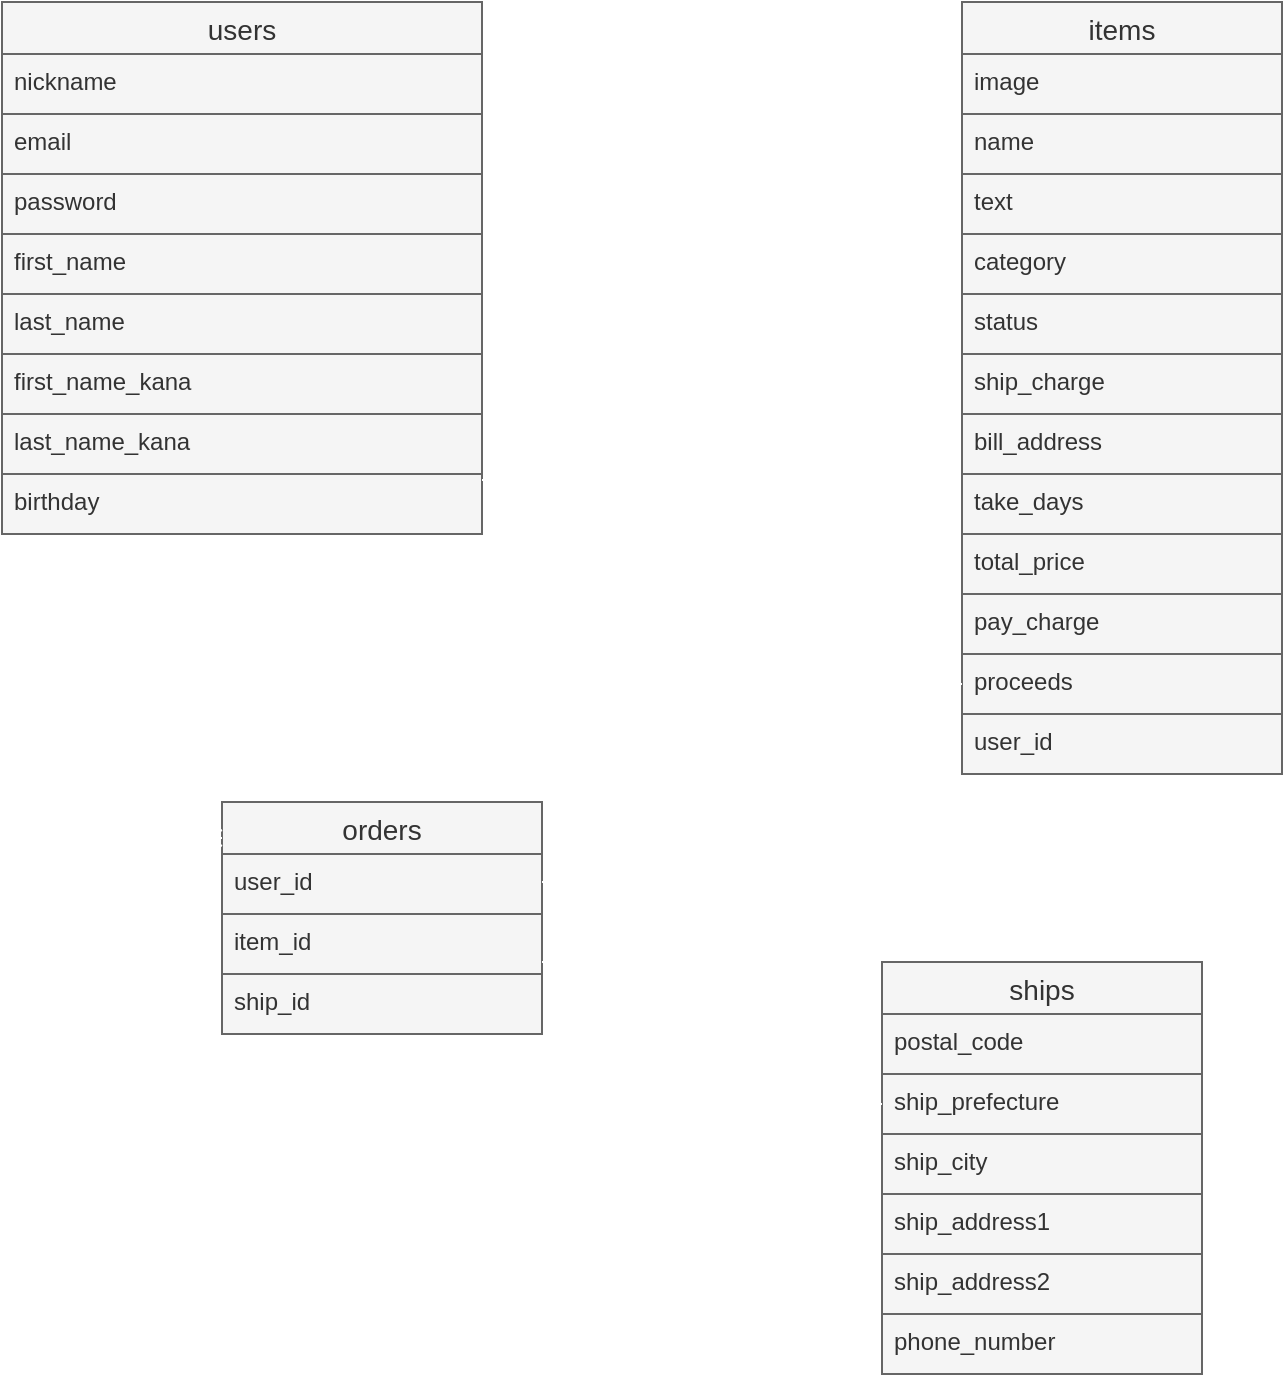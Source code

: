 <mxfile>
    <diagram id="Dk6d78-6k9tJiHOE8J6M" name="ページ1">
        <mxGraphModel dx="475" dy="542" grid="1" gridSize="10" guides="1" tooltips="1" connect="1" arrows="1" fold="1" page="1" pageScale="1" pageWidth="827" pageHeight="1169" math="0" shadow="0">
            <root>
                <mxCell id="0"/>
                <mxCell id="1" parent="0"/>
                <mxCell id="jr_NJqH5lLaOTcMTFOri-54" value="" style="edgeStyle=entityRelationEdgeStyle;fontSize=12;html=1;endArrow=ERmany;exitX=1.008;exitY=0.867;exitDx=0;exitDy=0;exitPerimeter=0;entryX=-0.012;entryY=0.867;entryDx=0;entryDy=0;entryPerimeter=0;endFill=0;startArrow=ERone;startFill=0;fillColor=#f5f5f5;strokeColor=#FFFFFF;" edge="1" parent="1" source="jr_NJqH5lLaOTcMTFOri-61" target="jr_NJqH5lLaOTcMTFOri-70">
                    <mxGeometry width="100" height="100" relative="1" as="geometry">
                        <mxPoint x="280" y="161.99" as="sourcePoint"/>
                        <mxPoint x="465" y="162" as="targetPoint"/>
                    </mxGeometry>
                </mxCell>
                <mxCell id="jr_NJqH5lLaOTcMTFOri-59" value="users" style="swimlane;fontStyle=0;childLayout=stackLayout;horizontal=1;startSize=26;horizontalStack=0;resizeParent=1;resizeParentMax=0;resizeLast=0;collapsible=1;marginBottom=0;align=center;fontSize=14;fillColor=#f5f5f5;fontColor=#333333;strokeColor=#666666;" vertex="1" parent="1">
                    <mxGeometry x="40" y="80" width="240" height="266" as="geometry">
                        <mxRectangle x="40" y="80" width="50" height="26" as="alternateBounds"/>
                    </mxGeometry>
                </mxCell>
                <mxCell id="jr_NJqH5lLaOTcMTFOri-60" value="nickname" style="text;strokeColor=#666666;fillColor=#f5f5f5;spacingLeft=4;spacingRight=4;overflow=hidden;rotatable=0;points=[[0,0.5],[1,0.5]];portConstraint=eastwest;fontSize=12;fontColor=#333333;" vertex="1" parent="jr_NJqH5lLaOTcMTFOri-59">
                    <mxGeometry y="26" width="240" height="30" as="geometry"/>
                </mxCell>
                <mxCell id="jr_NJqH5lLaOTcMTFOri-61" value="email" style="text;strokeColor=#666666;fillColor=#f5f5f5;spacingLeft=4;spacingRight=4;overflow=hidden;rotatable=0;points=[[0,0.5],[1,0.5]];portConstraint=eastwest;fontSize=12;fontColor=#333333;" vertex="1" parent="jr_NJqH5lLaOTcMTFOri-59">
                    <mxGeometry y="56" width="240" height="30" as="geometry"/>
                </mxCell>
                <mxCell id="jr_NJqH5lLaOTcMTFOri-62" value="password" style="text;strokeColor=#666666;fillColor=#f5f5f5;spacingLeft=4;spacingRight=4;overflow=hidden;rotatable=0;points=[[0,0.5],[1,0.5]];portConstraint=eastwest;fontSize=12;fontColor=#333333;" vertex="1" parent="jr_NJqH5lLaOTcMTFOri-59">
                    <mxGeometry y="86" width="240" height="30" as="geometry"/>
                </mxCell>
                <mxCell id="jr_NJqH5lLaOTcMTFOri-63" value="first_name" style="text;strokeColor=#666666;fillColor=#f5f5f5;spacingLeft=4;spacingRight=4;overflow=hidden;rotatable=0;points=[[0,0.5],[1,0.5]];portConstraint=eastwest;fontSize=12;fontColor=#333333;" vertex="1" parent="jr_NJqH5lLaOTcMTFOri-59">
                    <mxGeometry y="116" width="240" height="30" as="geometry"/>
                </mxCell>
                <mxCell id="jr_NJqH5lLaOTcMTFOri-65" value="last_name" style="text;spacingLeft=4;spacingRight=4;overflow=hidden;rotatable=0;points=[[0,0.5],[1,0.5]];portConstraint=eastwest;fontSize=12;fillColor=#f5f5f5;fontColor=#333333;strokeColor=#666666;" vertex="1" parent="jr_NJqH5lLaOTcMTFOri-59">
                    <mxGeometry y="146" width="240" height="30" as="geometry"/>
                </mxCell>
                <mxCell id="jr_NJqH5lLaOTcMTFOri-64" value="first_name_kana" style="text;strokeColor=#666666;fillColor=#f5f5f5;spacingLeft=4;spacingRight=4;overflow=hidden;rotatable=0;points=[[0,0.5],[1,0.5]];portConstraint=eastwest;fontSize=12;fontColor=#333333;" vertex="1" parent="jr_NJqH5lLaOTcMTFOri-59">
                    <mxGeometry y="176" width="240" height="30" as="geometry"/>
                </mxCell>
                <mxCell id="jr_NJqH5lLaOTcMTFOri-66" value="last_name_kana" style="text;strokeColor=#666666;fillColor=#f5f5f5;spacingLeft=4;spacingRight=4;overflow=hidden;rotatable=0;points=[[0,0.5],[1,0.5]];portConstraint=eastwest;fontSize=12;fontColor=#333333;" vertex="1" parent="jr_NJqH5lLaOTcMTFOri-59">
                    <mxGeometry y="206" width="240" height="30" as="geometry"/>
                </mxCell>
                <mxCell id="jr_NJqH5lLaOTcMTFOri-67" value="birthday" style="text;strokeColor=#666666;fillColor=#f5f5f5;spacingLeft=4;spacingRight=4;overflow=hidden;rotatable=0;points=[[0,0.5],[1,0.5]];portConstraint=eastwest;fontSize=12;fontColor=#333333;" vertex="1" parent="jr_NJqH5lLaOTcMTFOri-59">
                    <mxGeometry y="236" width="240" height="30" as="geometry"/>
                </mxCell>
                <mxCell id="jr_NJqH5lLaOTcMTFOri-68" value="items" style="swimlane;fontStyle=0;childLayout=stackLayout;horizontal=1;startSize=26;horizontalStack=0;resizeParent=1;resizeParentMax=0;resizeLast=0;collapsible=1;marginBottom=0;align=center;fontSize=14;fillColor=#f5f5f5;fontColor=#333333;strokeColor=#666666;" vertex="1" parent="1">
                    <mxGeometry x="520" y="80" width="160" height="386" as="geometry"/>
                </mxCell>
                <mxCell id="jr_NJqH5lLaOTcMTFOri-69" value="image" style="text;strokeColor=#666666;fillColor=#f5f5f5;spacingLeft=4;spacingRight=4;overflow=hidden;rotatable=0;points=[[0,0.5],[1,0.5]];portConstraint=eastwest;fontSize=12;fontColor=#333333;" vertex="1" parent="jr_NJqH5lLaOTcMTFOri-68">
                    <mxGeometry y="26" width="160" height="30" as="geometry"/>
                </mxCell>
                <mxCell id="jr_NJqH5lLaOTcMTFOri-70" value="name" style="text;strokeColor=#666666;fillColor=#f5f5f5;spacingLeft=4;spacingRight=4;overflow=hidden;rotatable=0;points=[[0,0.5],[1,0.5]];portConstraint=eastwest;fontSize=12;fontColor=#333333;" vertex="1" parent="jr_NJqH5lLaOTcMTFOri-68">
                    <mxGeometry y="56" width="160" height="30" as="geometry"/>
                </mxCell>
                <mxCell id="jr_NJqH5lLaOTcMTFOri-71" value="text" style="text;strokeColor=#666666;fillColor=#f5f5f5;spacingLeft=4;spacingRight=4;overflow=hidden;rotatable=0;points=[[0,0.5],[1,0.5]];portConstraint=eastwest;fontSize=12;fontColor=#333333;" vertex="1" parent="jr_NJqH5lLaOTcMTFOri-68">
                    <mxGeometry y="86" width="160" height="30" as="geometry"/>
                </mxCell>
                <mxCell id="jr_NJqH5lLaOTcMTFOri-72" value="category" style="text;strokeColor=#666666;fillColor=#f5f5f5;spacingLeft=4;spacingRight=4;overflow=hidden;rotatable=0;points=[[0,0.5],[1,0.5]];portConstraint=eastwest;fontSize=12;fontColor=#333333;" vertex="1" parent="jr_NJqH5lLaOTcMTFOri-68">
                    <mxGeometry y="116" width="160" height="30" as="geometry"/>
                </mxCell>
                <mxCell id="jr_NJqH5lLaOTcMTFOri-73" value="status" style="text;strokeColor=#666666;fillColor=#f5f5f5;spacingLeft=4;spacingRight=4;overflow=hidden;rotatable=0;points=[[0,0.5],[1,0.5]];portConstraint=eastwest;fontSize=12;fontColor=#333333;" vertex="1" parent="jr_NJqH5lLaOTcMTFOri-68">
                    <mxGeometry y="146" width="160" height="30" as="geometry"/>
                </mxCell>
                <mxCell id="jr_NJqH5lLaOTcMTFOri-74" value="ship_charge" style="text;strokeColor=#666666;fillColor=#f5f5f5;spacingLeft=4;spacingRight=4;overflow=hidden;rotatable=0;points=[[0,0.5],[1,0.5]];portConstraint=eastwest;fontSize=12;fontColor=#333333;" vertex="1" parent="jr_NJqH5lLaOTcMTFOri-68">
                    <mxGeometry y="176" width="160" height="30" as="geometry"/>
                </mxCell>
                <mxCell id="jr_NJqH5lLaOTcMTFOri-75" value="bill_address" style="text;strokeColor=#666666;fillColor=#f5f5f5;spacingLeft=4;spacingRight=4;overflow=hidden;rotatable=0;points=[[0,0.5],[1,0.5]];portConstraint=eastwest;fontSize=12;fontColor=#333333;" vertex="1" parent="jr_NJqH5lLaOTcMTFOri-68">
                    <mxGeometry y="206" width="160" height="30" as="geometry"/>
                </mxCell>
                <mxCell id="jr_NJqH5lLaOTcMTFOri-76" value="take_days" style="text;strokeColor=#666666;fillColor=#f5f5f5;spacingLeft=4;spacingRight=4;overflow=hidden;rotatable=0;points=[[0,0.5],[1,0.5]];portConstraint=eastwest;fontSize=12;fontColor=#333333;" vertex="1" parent="jr_NJqH5lLaOTcMTFOri-68">
                    <mxGeometry y="236" width="160" height="30" as="geometry"/>
                </mxCell>
                <mxCell id="jr_NJqH5lLaOTcMTFOri-77" value="total_price" style="text;strokeColor=#666666;fillColor=#f5f5f5;spacingLeft=4;spacingRight=4;overflow=hidden;rotatable=0;points=[[0,0.5],[1,0.5]];portConstraint=eastwest;fontSize=12;fontColor=#333333;" vertex="1" parent="jr_NJqH5lLaOTcMTFOri-68">
                    <mxGeometry y="266" width="160" height="30" as="geometry"/>
                </mxCell>
                <mxCell id="jr_NJqH5lLaOTcMTFOri-78" value="pay_charge" style="text;strokeColor=#666666;fillColor=#f5f5f5;spacingLeft=4;spacingRight=4;overflow=hidden;rotatable=0;points=[[0,0.5],[1,0.5]];portConstraint=eastwest;fontSize=12;fontColor=#333333;" vertex="1" parent="jr_NJqH5lLaOTcMTFOri-68">
                    <mxGeometry y="296" width="160" height="30" as="geometry"/>
                </mxCell>
                <mxCell id="jr_NJqH5lLaOTcMTFOri-79" value="proceeds" style="text;strokeColor=#666666;fillColor=#f5f5f5;spacingLeft=4;spacingRight=4;overflow=hidden;rotatable=0;points=[[0,0.5],[1,0.5]];portConstraint=eastwest;fontSize=12;fontColor=#333333;" vertex="1" parent="jr_NJqH5lLaOTcMTFOri-68">
                    <mxGeometry y="326" width="160" height="30" as="geometry"/>
                </mxCell>
                <mxCell id="jr_NJqH5lLaOTcMTFOri-80" value="user_id" style="text;strokeColor=#666666;fillColor=#f5f5f5;spacingLeft=4;spacingRight=4;overflow=hidden;rotatable=0;points=[[0,0.5],[1,0.5]];portConstraint=eastwest;fontSize=12;fontColor=#333333;" vertex="1" parent="jr_NJqH5lLaOTcMTFOri-68">
                    <mxGeometry y="356" width="160" height="30" as="geometry"/>
                </mxCell>
                <mxCell id="jr_NJqH5lLaOTcMTFOri-81" value="orders" style="swimlane;fontStyle=0;childLayout=stackLayout;horizontal=1;startSize=26;horizontalStack=0;resizeParent=1;resizeParentMax=0;resizeLast=0;collapsible=1;marginBottom=0;align=center;fontSize=14;fillColor=#f5f5f5;fontColor=#333333;strokeColor=#666666;" vertex="1" parent="1">
                    <mxGeometry x="150" y="480" width="160" height="116" as="geometry"/>
                </mxCell>
                <mxCell id="jr_NJqH5lLaOTcMTFOri-82" value="user_id" style="text;strokeColor=#666666;fillColor=#f5f5f5;spacingLeft=4;spacingRight=4;overflow=hidden;rotatable=0;points=[[0,0.5],[1,0.5]];portConstraint=eastwest;fontSize=12;fontColor=#333333;" vertex="1" parent="jr_NJqH5lLaOTcMTFOri-81">
                    <mxGeometry y="26" width="160" height="30" as="geometry"/>
                </mxCell>
                <mxCell id="jr_NJqH5lLaOTcMTFOri-86" value="item_id" style="text;strokeColor=#666666;fillColor=#f5f5f5;spacingLeft=4;spacingRight=4;overflow=hidden;rotatable=0;points=[[0,0.5],[1,0.5]];portConstraint=eastwest;fontSize=12;fontColor=#333333;" vertex="1" parent="jr_NJqH5lLaOTcMTFOri-81">
                    <mxGeometry y="56" width="160" height="30" as="geometry"/>
                </mxCell>
                <mxCell id="jr_NJqH5lLaOTcMTFOri-95" value="ship_id" style="text;strokeColor=#666666;fillColor=#f5f5f5;spacingLeft=4;spacingRight=4;overflow=hidden;rotatable=0;points=[[0,0.5],[1,0.5]];portConstraint=eastwest;fontSize=12;fontColor=#333333;" vertex="1" parent="jr_NJqH5lLaOTcMTFOri-81">
                    <mxGeometry y="86" width="160" height="30" as="geometry"/>
                </mxCell>
                <mxCell id="jr_NJqH5lLaOTcMTFOri-85" value="" style="edgeStyle=entityRelationEdgeStyle;fontSize=12;html=1;endArrow=ERmany;exitX=1;exitY=0.1;exitDx=0;exitDy=0;exitPerimeter=0;startArrow=ERone;startFill=0;startSize=6;endSize=6;strokeWidth=1;jumpSize=6;strokeColor=#FFFFFF;" edge="1" parent="1" source="jr_NJqH5lLaOTcMTFOri-67">
                    <mxGeometry width="100" height="100" relative="1" as="geometry">
                        <mxPoint x="290" y="320" as="sourcePoint"/>
                        <mxPoint x="150" y="498" as="targetPoint"/>
                    </mxGeometry>
                </mxCell>
                <mxCell id="jr_NJqH5lLaOTcMTFOri-87" value="" style="edgeStyle=entityRelationEdgeStyle;fontSize=12;html=1;endArrow=ERone;endFill=1;entryX=0;entryY=0.5;entryDx=0;entryDy=0;startArrow=ERone;startFill=0;fillColor=#f5f5f5;strokeColor=#FFFFFF;" edge="1" parent="1" target="jr_NJqH5lLaOTcMTFOri-79">
                    <mxGeometry width="100" height="100" relative="1" as="geometry">
                        <mxPoint x="310" y="520" as="sourcePoint"/>
                        <mxPoint x="414" y="420" as="targetPoint"/>
                    </mxGeometry>
                </mxCell>
                <mxCell id="jr_NJqH5lLaOTcMTFOri-88" value="ships" style="swimlane;fontStyle=0;childLayout=stackLayout;horizontal=1;startSize=26;horizontalStack=0;resizeParent=1;resizeParentMax=0;resizeLast=0;collapsible=1;marginBottom=0;align=center;fontSize=14;fillColor=#f5f5f5;fontColor=#333333;strokeColor=#666666;" vertex="1" parent="1">
                    <mxGeometry x="480" y="560" width="160" height="206" as="geometry"/>
                </mxCell>
                <mxCell id="jr_NJqH5lLaOTcMTFOri-89" value="postal_code" style="text;strokeColor=#666666;fillColor=#f5f5f5;spacingLeft=4;spacingRight=4;overflow=hidden;rotatable=0;points=[[0,0.5],[1,0.5]];portConstraint=eastwest;fontSize=12;fontColor=#333333;" vertex="1" parent="jr_NJqH5lLaOTcMTFOri-88">
                    <mxGeometry y="26" width="160" height="30" as="geometry"/>
                </mxCell>
                <mxCell id="jr_NJqH5lLaOTcMTFOri-90" value="ship_prefecture" style="text;strokeColor=#666666;fillColor=#f5f5f5;spacingLeft=4;spacingRight=4;overflow=hidden;rotatable=0;points=[[0,0.5],[1,0.5]];portConstraint=eastwest;fontSize=12;fontColor=#333333;" vertex="1" parent="jr_NJqH5lLaOTcMTFOri-88">
                    <mxGeometry y="56" width="160" height="30" as="geometry"/>
                </mxCell>
                <mxCell id="jr_NJqH5lLaOTcMTFOri-91" value="ship_city" style="text;strokeColor=#666666;fillColor=#f5f5f5;spacingLeft=4;spacingRight=4;overflow=hidden;rotatable=0;points=[[0,0.5],[1,0.5]];portConstraint=eastwest;fontSize=12;fontColor=#333333;" vertex="1" parent="jr_NJqH5lLaOTcMTFOri-88">
                    <mxGeometry y="86" width="160" height="30" as="geometry"/>
                </mxCell>
                <mxCell id="jr_NJqH5lLaOTcMTFOri-92" value="ship_address1" style="text;strokeColor=#666666;fillColor=#f5f5f5;spacingLeft=4;spacingRight=4;overflow=hidden;rotatable=0;points=[[0,0.5],[1,0.5]];portConstraint=eastwest;fontSize=12;fontColor=#333333;" vertex="1" parent="jr_NJqH5lLaOTcMTFOri-88">
                    <mxGeometry y="116" width="160" height="30" as="geometry"/>
                </mxCell>
                <mxCell id="jr_NJqH5lLaOTcMTFOri-93" value="ship_address2" style="text;strokeColor=#666666;fillColor=#f5f5f5;spacingLeft=4;spacingRight=4;overflow=hidden;rotatable=0;points=[[0,0.5],[1,0.5]];portConstraint=eastwest;fontSize=12;fontColor=#333333;" vertex="1" parent="jr_NJqH5lLaOTcMTFOri-88">
                    <mxGeometry y="146" width="160" height="30" as="geometry"/>
                </mxCell>
                <mxCell id="jr_NJqH5lLaOTcMTFOri-94" value="phone_number" style="text;strokeColor=#666666;fillColor=#f5f5f5;spacingLeft=4;spacingRight=4;overflow=hidden;rotatable=0;points=[[0,0.5],[1,0.5]];portConstraint=eastwest;fontSize=12;fontColor=#333333;" vertex="1" parent="jr_NJqH5lLaOTcMTFOri-88">
                    <mxGeometry y="176" width="160" height="30" as="geometry"/>
                </mxCell>
                <mxCell id="jr_NJqH5lLaOTcMTFOri-99" value="" style="edgeStyle=entityRelationEdgeStyle;fontSize=12;html=1;endArrow=ERone;endFill=1;startSize=6;endSize=6;strokeWidth=1;jumpSize=6;entryX=0;entryY=0.5;entryDx=0;entryDy=0;startArrow=ERone;startFill=0;fillColor=#f5f5f5;strokeColor=#FFFFFF;" edge="1" parent="1" target="jr_NJqH5lLaOTcMTFOri-90">
                    <mxGeometry width="100" height="100" relative="1" as="geometry">
                        <mxPoint x="310" y="560" as="sourcePoint"/>
                        <mxPoint x="410" y="496" as="targetPoint"/>
                    </mxGeometry>
                </mxCell>
            </root>
        </mxGraphModel>
    </diagram>
</mxfile>
